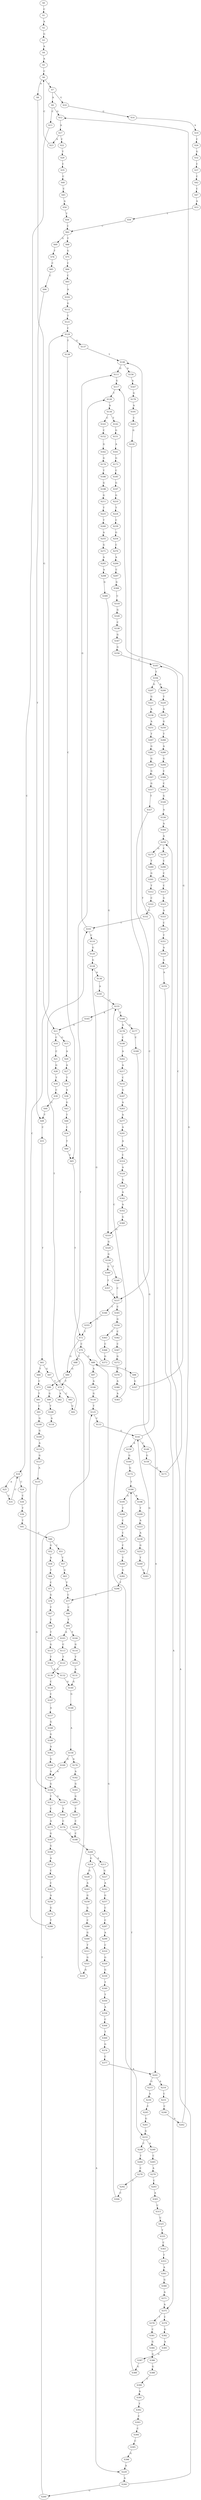 strict digraph  {
	S0 -> S1 [ label = C ];
	S1 -> S2 [ label = A ];
	S2 -> S3 [ label = G ];
	S3 -> S4 [ label = A ];
	S4 -> S5 [ label = A ];
	S5 -> S6 [ label = C ];
	S6 -> S7 [ label = C ];
	S6 -> S8 [ label = A ];
	S7 -> S9 [ label = A ];
	S7 -> S10 [ label = G ];
	S8 -> S11 [ label = G ];
	S9 -> S12 [ label = G ];
	S9 -> S13 [ label = C ];
	S10 -> S14 [ label = G ];
	S11 -> S15 [ label = G ];
	S11 -> S16 [ label = C ];
	S12 -> S17 [ label = A ];
	S13 -> S18 [ label = C ];
	S14 -> S19 [ label = A ];
	S15 -> S20 [ label = A ];
	S16 -> S21 [ label = C ];
	S17 -> S22 [ label = C ];
	S17 -> S23 [ label = A ];
	S18 -> S24 [ label = C ];
	S18 -> S25 [ label = A ];
	S19 -> S26 [ label = C ];
	S20 -> S27 [ label = A ];
	S21 -> S28 [ label = G ];
	S22 -> S29 [ label = T ];
	S23 -> S6 [ label = C ];
	S24 -> S30 [ label = C ];
	S25 -> S31 [ label = C ];
	S26 -> S32 [ label = G ];
	S27 -> S33 [ label = T ];
	S28 -> S34 [ label = T ];
	S29 -> S35 [ label = C ];
	S30 -> S36 [ label = T ];
	S31 -> S18 [ label = C ];
	S32 -> S37 [ label = C ];
	S33 -> S38 [ label = A ];
	S34 -> S39 [ label = C ];
	S35 -> S40 [ label = C ];
	S36 -> S41 [ label = T ];
	S37 -> S42 [ label = C ];
	S38 -> S43 [ label = G ];
	S39 -> S44 [ label = C ];
	S40 -> S45 [ label = C ];
	S41 -> S46 [ label = C ];
	S42 -> S47 [ label = C ];
	S43 -> S48 [ label = T ];
	S44 -> S49 [ label = T ];
	S45 -> S50 [ label = A ];
	S46 -> S51 [ label = C ];
	S46 -> S52 [ label = G ];
	S47 -> S53 [ label = A ];
	S48 -> S54 [ label = C ];
	S49 -> S55 [ label = C ];
	S50 -> S56 [ label = T ];
	S51 -> S57 [ label = T ];
	S52 -> S58 [ label = A ];
	S53 -> S59 [ label = T ];
	S54 -> S60 [ label = T ];
	S55 -> S61 [ label = T ];
	S56 -> S62 [ label = C ];
	S57 -> S63 [ label = G ];
	S58 -> S64 [ label = T ];
	S59 -> S62 [ label = C ];
	S60 -> S65 [ label = C ];
	S61 -> S66 [ label = T ];
	S61 -> S67 [ label = G ];
	S62 -> S68 [ label = T ];
	S62 -> S69 [ label = G ];
	S63 -> S70 [ label = T ];
	S64 -> S71 [ label = C ];
	S65 -> S72 [ label = T ];
	S66 -> S73 [ label = C ];
	S67 -> S74 [ label = T ];
	S68 -> S75 [ label = G ];
	S69 -> S76 [ label = T ];
	S70 -> S77 [ label = C ];
	S71 -> S78 [ label = G ];
	S72 -> S79 [ label = C ];
	S72 -> S80 [ label = G ];
	S73 -> S81 [ label = T ];
	S74 -> S82 [ label = A ];
	S74 -> S83 [ label = C ];
	S75 -> S84 [ label = C ];
	S76 -> S85 [ label = C ];
	S77 -> S86 [ label = C ];
	S78 -> S87 [ label = T ];
	S79 -> S88 [ label = T ];
	S79 -> S89 [ label = G ];
	S80 -> S90 [ label = A ];
	S80 -> S74 [ label = T ];
	S81 -> S91 [ label = C ];
	S83 -> S92 [ label = G ];
	S84 -> S93 [ label = C ];
	S85 -> S94 [ label = C ];
	S86 -> S95 [ label = T ];
	S87 -> S96 [ label = T ];
	S88 -> S80 [ label = G ];
	S89 -> S97 [ label = A ];
	S89 -> S98 [ label = T ];
	S90 -> S99 [ label = G ];
	S91 -> S100 [ label = G ];
	S92 -> S101 [ label = T ];
	S93 -> S102 [ label = A ];
	S94 -> S49 [ label = T ];
	S95 -> S103 [ label = A ];
	S95 -> S104 [ label = T ];
	S96 -> S105 [ label = T ];
	S97 -> S106 [ label = A ];
	S98 -> S107 [ label = G ];
	S99 -> S108 [ label = T ];
	S100 -> S109 [ label = G ];
	S101 -> S110 [ label = C ];
	S101 -> S111 [ label = G ];
	S102 -> S112 [ label = G ];
	S103 -> S113 [ label = C ];
	S104 -> S114 [ label = G ];
	S105 -> S115 [ label = G ];
	S106 -> S116 [ label = G ];
	S107 -> S117 [ label = G ];
	S108 -> S118 [ label = A ];
	S109 -> S119 [ label = A ];
	S110 -> S120 [ label = G ];
	S111 -> S117 [ label = G ];
	S112 -> S121 [ label = T ];
	S113 -> S122 [ label = T ];
	S114 -> S123 [ label = T ];
	S115 -> S124 [ label = T ];
	S116 -> S125 [ label = T ];
	S117 -> S126 [ label = T ];
	S119 -> S127 [ label = G ];
	S120 -> S128 [ label = G ];
	S121 -> S129 [ label = C ];
	S122 -> S130 [ label = A ];
	S123 -> S131 [ label = A ];
	S124 -> S132 [ label = A ];
	S125 -> S133 [ label = C ];
	S126 -> S134 [ label = A ];
	S127 -> S135 [ label = A ];
	S128 -> S136 [ label = A ];
	S129 -> S137 [ label = G ];
	S129 -> S138 [ label = T ];
	S130 -> S139 [ label = C ];
	S131 -> S140 [ label = G ];
	S132 -> S140 [ label = G ];
	S133 -> S141 [ label = G ];
	S134 -> S142 [ label = T ];
	S134 -> S143 [ label = C ];
	S135 -> S144 [ label = G ];
	S136 -> S145 [ label = A ];
	S137 -> S146 [ label = T ];
	S138 -> S65 [ label = C ];
	S139 -> S147 [ label = C ];
	S140 -> S148 [ label = G ];
	S141 -> S149 [ label = C ];
	S141 -> S146 [ label = T ];
	S141 -> S150 [ label = A ];
	S142 -> S151 [ label = G ];
	S143 -> S152 [ label = C ];
	S144 -> S153 [ label = T ];
	S144 -> S154 [ label = G ];
	S145 -> S155 [ label = C ];
	S146 -> S156 [ label = A ];
	S146 -> S111 [ label = G ];
	S147 -> S157 [ label = A ];
	S148 -> S158 [ label = A ];
	S149 -> S159 [ label = G ];
	S150 -> S160 [ label = G ];
	S151 -> S161 [ label = A ];
	S152 -> S162 [ label = G ];
	S153 -> S163 [ label = C ];
	S154 -> S164 [ label = T ];
	S155 -> S165 [ label = A ];
	S155 -> S166 [ label = T ];
	S156 -> S167 [ label = A ];
	S157 -> S168 [ label = G ];
	S158 -> S169 [ label = G ];
	S158 -> S170 [ label = A ];
	S159 -> S171 [ label = G ];
	S160 -> S172 [ label = G ];
	S161 -> S173 [ label = G ];
	S162 -> S174 [ label = G ];
	S163 -> S175 [ label = A ];
	S164 -> S176 [ label = C ];
	S165 -> S11 [ label = G ];
	S166 -> S177 [ label = G ];
	S166 -> S178 [ label = A ];
	S167 -> S179 [ label = G ];
	S168 -> S180 [ label = G ];
	S169 -> S181 [ label = A ];
	S170 -> S182 [ label = A ];
	S171 -> S183 [ label = C ];
	S172 -> S184 [ label = T ];
	S173 -> S185 [ label = C ];
	S174 -> S186 [ label = T ];
	S175 -> S187 [ label = G ];
	S176 -> S188 [ label = C ];
	S177 -> S189 [ label = C ];
	S178 -> S190 [ label = C ];
	S179 -> S191 [ label = A ];
	S180 -> S192 [ label = A ];
	S181 -> S144 [ label = G ];
	S182 -> S193 [ label = G ];
	S183 -> S194 [ label = T ];
	S184 -> S195 [ label = G ];
	S184 -> S196 [ label = A ];
	S185 -> S197 [ label = G ];
	S186 -> S198 [ label = G ];
	S187 -> S199 [ label = G ];
	S188 -> S200 [ label = C ];
	S189 -> S201 [ label = A ];
	S190 -> S202 [ label = A ];
	S191 -> S203 [ label = C ];
	S192 -> S204 [ label = G ];
	S193 -> S205 [ label = G ];
	S194 -> S206 [ label = A ];
	S194 -> S207 [ label = G ];
	S195 -> S208 [ label = T ];
	S196 -> S209 [ label = T ];
	S197 -> S210 [ label = G ];
	S198 -> S211 [ label = G ];
	S199 -> S212 [ label = A ];
	S200 -> S213 [ label = A ];
	S200 -> S214 [ label = G ];
	S201 -> S215 [ label = G ];
	S201 -> S216 [ label = A ];
	S202 -> S217 [ label = A ];
	S203 -> S218 [ label = G ];
	S204 -> S181 [ label = A ];
	S205 -> S219 [ label = T ];
	S206 -> S220 [ label = T ];
	S207 -> S221 [ label = G ];
	S208 -> S222 [ label = C ];
	S209 -> S223 [ label = A ];
	S210 -> S224 [ label = T ];
	S211 -> S225 [ label = T ];
	S212 -> S226 [ label = C ];
	S213 -> S227 [ label = G ];
	S214 -> S228 [ label = G ];
	S214 -> S229 [ label = A ];
	S215 -> S230 [ label = A ];
	S216 -> S231 [ label = C ];
	S217 -> S232 [ label = C ];
	S218 -> S233 [ label = G ];
	S219 -> S234 [ label = C ];
	S220 -> S235 [ label = A ];
	S221 -> S236 [ label = A ];
	S222 -> S237 [ label = C ];
	S223 -> S238 [ label = A ];
	S224 -> S239 [ label = C ];
	S225 -> S240 [ label = T ];
	S226 -> S241 [ label = C ];
	S227 -> S242 [ label = A ];
	S228 -> S243 [ label = A ];
	S229 -> S244 [ label = A ];
	S230 -> S245 [ label = C ];
	S231 -> S246 [ label = C ];
	S232 -> S247 [ label = G ];
	S233 -> S248 [ label = C ];
	S233 -> S249 [ label = A ];
	S234 -> S188 [ label = C ];
	S235 -> S250 [ label = G ];
	S236 -> S251 [ label = A ];
	S237 -> S252 [ label = C ];
	S238 -> S253 [ label = G ];
	S239 -> S254 [ label = G ];
	S240 -> S255 [ label = A ];
	S241 -> S256 [ label = A ];
	S242 -> S257 [ label = G ];
	S243 -> S258 [ label = G ];
	S244 -> S259 [ label = A ];
	S244 -> S260 [ label = G ];
	S245 -> S261 [ label = G ];
	S246 -> S262 [ label = A ];
	S247 -> S263 [ label = A ];
	S248 -> S264 [ label = T ];
	S249 -> S265 [ label = C ];
	S250 -> S266 [ label = T ];
	S251 -> S267 [ label = T ];
	S252 -> S268 [ label = T ];
	S253 -> S269 [ label = T ];
	S254 -> S270 [ label = C ];
	S255 -> S271 [ label = G ];
	S256 -> S272 [ label = G ];
	S257 -> S273 [ label = C ];
	S258 -> S274 [ label = G ];
	S259 -> S275 [ label = G ];
	S259 -> S276 [ label = C ];
	S260 -> S125 [ label = T ];
	S261 -> S233 [ label = G ];
	S262 -> S12 [ label = G ];
	S263 -> S277 [ label = A ];
	S264 -> S278 [ label = C ];
	S265 -> S279 [ label = A ];
	S266 -> S280 [ label = A ];
	S267 -> S281 [ label = G ];
	S268 -> S282 [ label = G ];
	S269 -> S283 [ label = C ];
	S270 -> S284 [ label = A ];
	S271 -> S285 [ label = A ];
	S272 -> S286 [ label = T ];
	S273 -> S287 [ label = C ];
	S274 -> S288 [ label = C ];
	S275 -> S289 [ label = T ];
	S276 -> S290 [ label = C ];
	S277 -> S291 [ label = A ];
	S278 -> S292 [ label = T ];
	S279 -> S293 [ label = C ];
	S280 -> S294 [ label = G ];
	S281 -> S295 [ label = G ];
	S282 -> S296 [ label = T ];
	S283 -> S141 [ label = G ];
	S284 -> S297 [ label = C ];
	S285 -> S298 [ label = A ];
	S286 -> S129 [ label = C ];
	S287 -> S299 [ label = A ];
	S288 -> S300 [ label = G ];
	S289 -> S301 [ label = G ];
	S290 -> S302 [ label = C ];
	S291 -> S303 [ label = A ];
	S292 -> S304 [ label = C ];
	S293 -> S305 [ label = A ];
	S294 -> S306 [ label = C ];
	S295 -> S307 [ label = G ];
	S296 -> S77 [ label = C ];
	S297 -> S308 [ label = G ];
	S298 -> S309 [ label = G ];
	S299 -> S310 [ label = C ];
	S300 -> S311 [ label = T ];
	S301 -> S312 [ label = T ];
	S302 -> S313 [ label = C ];
	S303 -> S314 [ label = C ];
	S304 -> S89 [ label = G ];
	S305 -> S315 [ label = C ];
	S306 -> S316 [ label = C ];
	S307 -> S317 [ label = G ];
	S308 -> S318 [ label = C ];
	S309 -> S319 [ label = G ];
	S310 -> S320 [ label = G ];
	S311 -> S321 [ label = G ];
	S312 -> S322 [ label = C ];
	S313 -> S323 [ label = G ];
	S314 -> S324 [ label = A ];
	S315 -> S325 [ label = C ];
	S316 -> S326 [ label = G ];
	S317 -> S327 [ label = T ];
	S318 -> S328 [ label = G ];
	S319 -> S329 [ label = G ];
	S320 -> S330 [ label = G ];
	S321 -> S331 [ label = G ];
	S322 -> S332 [ label = G ];
	S323 -> S333 [ label = A ];
	S324 -> S334 [ label = G ];
	S325 -> S335 [ label = T ];
	S326 -> S336 [ label = A ];
	S327 -> S337 [ label = C ];
	S328 -> S338 [ label = C ];
	S329 -> S339 [ label = G ];
	S330 -> S340 [ label = T ];
	S331 -> S126 [ label = T ];
	S332 -> S101 [ label = T ];
	S333 -> S341 [ label = C ];
	S334 -> S342 [ label = A ];
	S335 -> S343 [ label = C ];
	S336 -> S344 [ label = A ];
	S337 -> S345 [ label = C ];
	S337 -> S346 [ label = T ];
	S338 -> S347 [ label = G ];
	S339 -> S348 [ label = T ];
	S339 -> S349 [ label = G ];
	S340 -> S350 [ label = T ];
	S341 -> S351 [ label = T ];
	S342 -> S352 [ label = A ];
	S343 -> S353 [ label = T ];
	S344 -> S259 [ label = A ];
	S345 -> S354 [ label = G ];
	S346 -> S355 [ label = C ];
	S347 -> S356 [ label = G ];
	S348 -> S337 [ label = C ];
	S349 -> S357 [ label = T ];
	S350 -> S358 [ label = A ];
	S351 -> S359 [ label = A ];
	S352 -> S360 [ label = G ];
	S353 -> S361 [ label = A ];
	S354 -> S362 [ label = C ];
	S354 -> S363 [ label = T ];
	S355 -> S72 [ label = T ];
	S356 -> S183 [ label = C ];
	S357 -> S337 [ label = C ];
	S358 -> S364 [ label = C ];
	S359 -> S365 [ label = G ];
	S360 -> S319 [ label = G ];
	S361 -> S366 [ label = G ];
	S362 -> S367 [ label = C ];
	S363 -> S368 [ label = C ];
	S364 -> S369 [ label = T ];
	S365 -> S370 [ label = A ];
	S366 -> S371 [ label = A ];
	S367 -> S372 [ label = G ];
	S368 -> S373 [ label = G ];
	S369 -> S374 [ label = G ];
	S370 -> S375 [ label = A ];
	S371 -> S375 [ label = A ];
	S372 -> S376 [ label = G ];
	S373 -> S128 [ label = G ];
	S374 -> S377 [ label = C ];
	S375 -> S378 [ label = T ];
	S375 -> S379 [ label = C ];
	S376 -> S380 [ label = A ];
	S377 -> S201 [ label = A ];
	S378 -> S381 [ label = C ];
	S379 -> S382 [ label = G ];
	S380 -> S383 [ label = A ];
	S381 -> S384 [ label = G ];
	S382 -> S385 [ label = A ];
	S383 -> S155 [ label = C ];
	S384 -> S386 [ label = G ];
	S385 -> S387 [ label = G ];
	S386 -> S388 [ label = G ];
	S387 -> S389 [ label = G ];
	S388 -> S390 [ label = T ];
	S389 -> S184 [ label = T ];
	S390 -> S391 [ label = A ];
	S391 -> S392 [ label = T ];
	S392 -> S393 [ label = C ];
	S393 -> S394 [ label = C ];
	S394 -> S395 [ label = C ];
	S395 -> S396 [ label = G ];
	S396 -> S229 [ label = A ];
}
